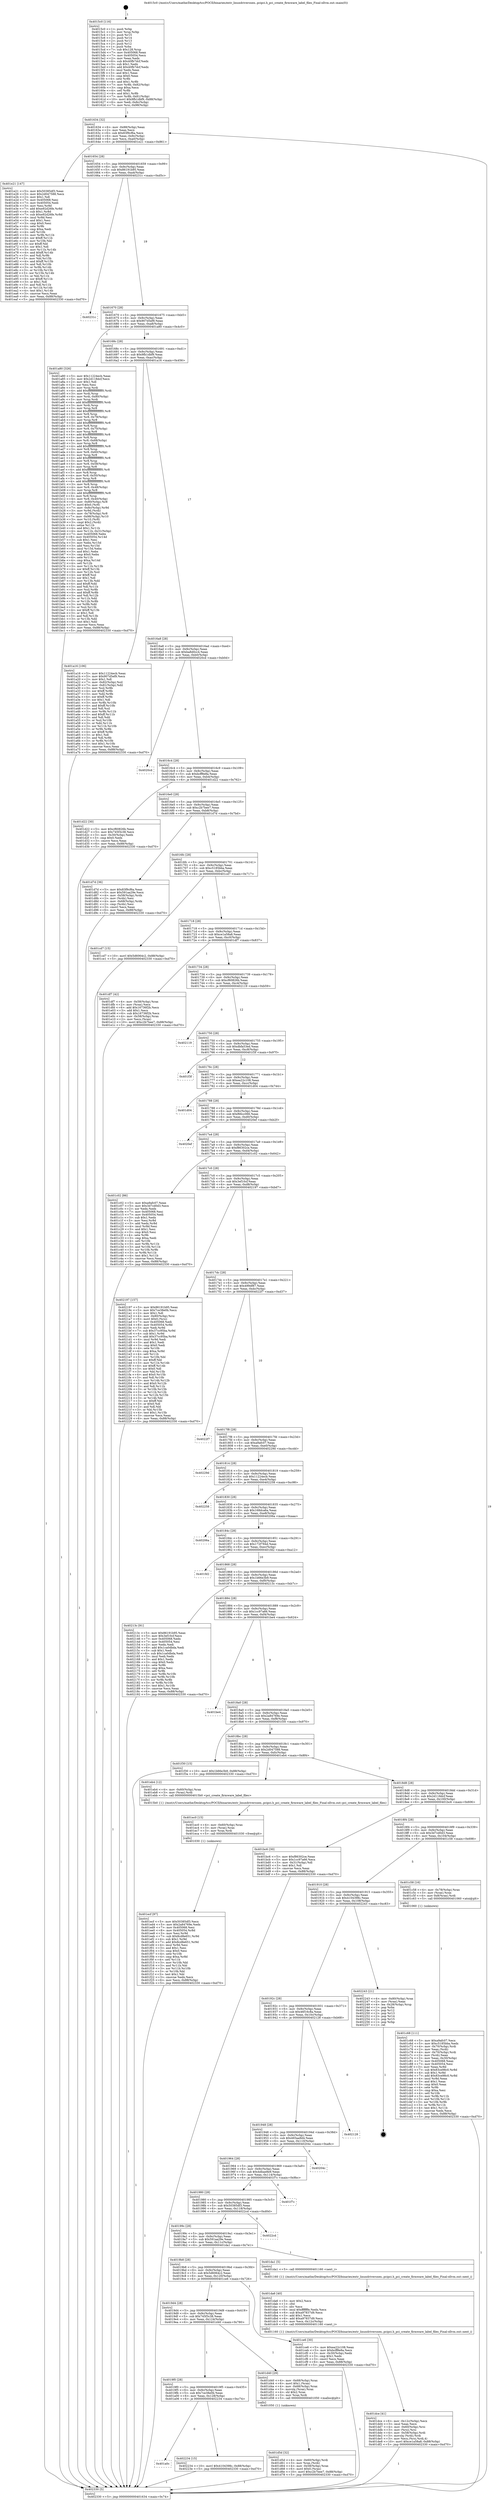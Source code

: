 digraph "0x4015c0" {
  label = "0x4015c0 (/mnt/c/Users/mathe/Desktop/tcc/POCII/binaries/extr_linuxdriversxen..pcipci.h_pci_create_firmware_label_files_Final-ollvm.out::main(0))"
  labelloc = "t"
  node[shape=record]

  Entry [label="",width=0.3,height=0.3,shape=circle,fillcolor=black,style=filled]
  "0x401634" [label="{
     0x401634 [32]\l
     | [instrs]\l
     &nbsp;&nbsp;0x401634 \<+6\>: mov -0x88(%rbp),%eax\l
     &nbsp;&nbsp;0x40163a \<+2\>: mov %eax,%ecx\l
     &nbsp;&nbsp;0x40163c \<+6\>: sub $0x83f9cf6a,%ecx\l
     &nbsp;&nbsp;0x401642 \<+6\>: mov %eax,-0x9c(%rbp)\l
     &nbsp;&nbsp;0x401648 \<+6\>: mov %ecx,-0xa0(%rbp)\l
     &nbsp;&nbsp;0x40164e \<+6\>: je 0000000000401e21 \<main+0x861\>\l
  }"]
  "0x401e21" [label="{
     0x401e21 [147]\l
     | [instrs]\l
     &nbsp;&nbsp;0x401e21 \<+5\>: mov $0x50385df3,%eax\l
     &nbsp;&nbsp;0x401e26 \<+5\>: mov $0x2d047588,%ecx\l
     &nbsp;&nbsp;0x401e2b \<+2\>: mov $0x1,%dl\l
     &nbsp;&nbsp;0x401e2d \<+7\>: mov 0x405068,%esi\l
     &nbsp;&nbsp;0x401e34 \<+7\>: mov 0x405054,%edi\l
     &nbsp;&nbsp;0x401e3b \<+3\>: mov %esi,%r8d\l
     &nbsp;&nbsp;0x401e3e \<+7\>: add $0xe92d26fe,%r8d\l
     &nbsp;&nbsp;0x401e45 \<+4\>: sub $0x1,%r8d\l
     &nbsp;&nbsp;0x401e49 \<+7\>: sub $0xe92d26fe,%r8d\l
     &nbsp;&nbsp;0x401e50 \<+4\>: imul %r8d,%esi\l
     &nbsp;&nbsp;0x401e54 \<+3\>: and $0x1,%esi\l
     &nbsp;&nbsp;0x401e57 \<+3\>: cmp $0x0,%esi\l
     &nbsp;&nbsp;0x401e5a \<+4\>: sete %r9b\l
     &nbsp;&nbsp;0x401e5e \<+3\>: cmp $0xa,%edi\l
     &nbsp;&nbsp;0x401e61 \<+4\>: setl %r10b\l
     &nbsp;&nbsp;0x401e65 \<+3\>: mov %r9b,%r11b\l
     &nbsp;&nbsp;0x401e68 \<+4\>: xor $0xff,%r11b\l
     &nbsp;&nbsp;0x401e6c \<+3\>: mov %r10b,%bl\l
     &nbsp;&nbsp;0x401e6f \<+3\>: xor $0xff,%bl\l
     &nbsp;&nbsp;0x401e72 \<+3\>: xor $0x1,%dl\l
     &nbsp;&nbsp;0x401e75 \<+3\>: mov %r11b,%r14b\l
     &nbsp;&nbsp;0x401e78 \<+4\>: and $0xff,%r14b\l
     &nbsp;&nbsp;0x401e7c \<+3\>: and %dl,%r9b\l
     &nbsp;&nbsp;0x401e7f \<+3\>: mov %bl,%r15b\l
     &nbsp;&nbsp;0x401e82 \<+4\>: and $0xff,%r15b\l
     &nbsp;&nbsp;0x401e86 \<+3\>: and %dl,%r10b\l
     &nbsp;&nbsp;0x401e89 \<+3\>: or %r9b,%r14b\l
     &nbsp;&nbsp;0x401e8c \<+3\>: or %r10b,%r15b\l
     &nbsp;&nbsp;0x401e8f \<+3\>: xor %r15b,%r14b\l
     &nbsp;&nbsp;0x401e92 \<+3\>: or %bl,%r11b\l
     &nbsp;&nbsp;0x401e95 \<+4\>: xor $0xff,%r11b\l
     &nbsp;&nbsp;0x401e99 \<+3\>: or $0x1,%dl\l
     &nbsp;&nbsp;0x401e9c \<+3\>: and %dl,%r11b\l
     &nbsp;&nbsp;0x401e9f \<+3\>: or %r11b,%r14b\l
     &nbsp;&nbsp;0x401ea2 \<+4\>: test $0x1,%r14b\l
     &nbsp;&nbsp;0x401ea6 \<+3\>: cmovne %ecx,%eax\l
     &nbsp;&nbsp;0x401ea9 \<+6\>: mov %eax,-0x88(%rbp)\l
     &nbsp;&nbsp;0x401eaf \<+5\>: jmp 0000000000402330 \<main+0xd70\>\l
  }"]
  "0x401654" [label="{
     0x401654 [28]\l
     | [instrs]\l
     &nbsp;&nbsp;0x401654 \<+5\>: jmp 0000000000401659 \<main+0x99\>\l
     &nbsp;&nbsp;0x401659 \<+6\>: mov -0x9c(%rbp),%eax\l
     &nbsp;&nbsp;0x40165f \<+5\>: sub $0x86191b95,%eax\l
     &nbsp;&nbsp;0x401664 \<+6\>: mov %eax,-0xa4(%rbp)\l
     &nbsp;&nbsp;0x40166a \<+6\>: je 000000000040231c \<main+0xd5c\>\l
  }"]
  Exit [label="",width=0.3,height=0.3,shape=circle,fillcolor=black,style=filled,peripheries=2]
  "0x40231c" [label="{
     0x40231c\l
  }", style=dashed]
  "0x401670" [label="{
     0x401670 [28]\l
     | [instrs]\l
     &nbsp;&nbsp;0x401670 \<+5\>: jmp 0000000000401675 \<main+0xb5\>\l
     &nbsp;&nbsp;0x401675 \<+6\>: mov -0x9c(%rbp),%eax\l
     &nbsp;&nbsp;0x40167b \<+5\>: sub $0x907d5ef9,%eax\l
     &nbsp;&nbsp;0x401680 \<+6\>: mov %eax,-0xa8(%rbp)\l
     &nbsp;&nbsp;0x401686 \<+6\>: je 0000000000401a80 \<main+0x4c0\>\l
  }"]
  "0x401a0c" [label="{
     0x401a0c\l
  }", style=dashed]
  "0x401a80" [label="{
     0x401a80 [326]\l
     | [instrs]\l
     &nbsp;&nbsp;0x401a80 \<+5\>: mov $0x11224ecb,%eax\l
     &nbsp;&nbsp;0x401a85 \<+5\>: mov $0x2d118dcf,%ecx\l
     &nbsp;&nbsp;0x401a8a \<+2\>: mov $0x1,%dl\l
     &nbsp;&nbsp;0x401a8c \<+2\>: xor %esi,%esi\l
     &nbsp;&nbsp;0x401a8e \<+3\>: mov %rsp,%rdi\l
     &nbsp;&nbsp;0x401a91 \<+4\>: add $0xfffffffffffffff0,%rdi\l
     &nbsp;&nbsp;0x401a95 \<+3\>: mov %rdi,%rsp\l
     &nbsp;&nbsp;0x401a98 \<+4\>: mov %rdi,-0x80(%rbp)\l
     &nbsp;&nbsp;0x401a9c \<+3\>: mov %rsp,%rdi\l
     &nbsp;&nbsp;0x401a9f \<+4\>: add $0xfffffffffffffff0,%rdi\l
     &nbsp;&nbsp;0x401aa3 \<+3\>: mov %rdi,%rsp\l
     &nbsp;&nbsp;0x401aa6 \<+3\>: mov %rsp,%r8\l
     &nbsp;&nbsp;0x401aa9 \<+4\>: add $0xfffffffffffffff0,%r8\l
     &nbsp;&nbsp;0x401aad \<+3\>: mov %r8,%rsp\l
     &nbsp;&nbsp;0x401ab0 \<+4\>: mov %r8,-0x78(%rbp)\l
     &nbsp;&nbsp;0x401ab4 \<+3\>: mov %rsp,%r8\l
     &nbsp;&nbsp;0x401ab7 \<+4\>: add $0xfffffffffffffff0,%r8\l
     &nbsp;&nbsp;0x401abb \<+3\>: mov %r8,%rsp\l
     &nbsp;&nbsp;0x401abe \<+4\>: mov %r8,-0x70(%rbp)\l
     &nbsp;&nbsp;0x401ac2 \<+3\>: mov %rsp,%r8\l
     &nbsp;&nbsp;0x401ac5 \<+4\>: add $0xfffffffffffffff0,%r8\l
     &nbsp;&nbsp;0x401ac9 \<+3\>: mov %r8,%rsp\l
     &nbsp;&nbsp;0x401acc \<+4\>: mov %r8,-0x68(%rbp)\l
     &nbsp;&nbsp;0x401ad0 \<+3\>: mov %rsp,%r8\l
     &nbsp;&nbsp;0x401ad3 \<+4\>: add $0xfffffffffffffff0,%r8\l
     &nbsp;&nbsp;0x401ad7 \<+3\>: mov %r8,%rsp\l
     &nbsp;&nbsp;0x401ada \<+4\>: mov %r8,-0x60(%rbp)\l
     &nbsp;&nbsp;0x401ade \<+3\>: mov %rsp,%r8\l
     &nbsp;&nbsp;0x401ae1 \<+4\>: add $0xfffffffffffffff0,%r8\l
     &nbsp;&nbsp;0x401ae5 \<+3\>: mov %r8,%rsp\l
     &nbsp;&nbsp;0x401ae8 \<+4\>: mov %r8,-0x58(%rbp)\l
     &nbsp;&nbsp;0x401aec \<+3\>: mov %rsp,%r8\l
     &nbsp;&nbsp;0x401aef \<+4\>: add $0xfffffffffffffff0,%r8\l
     &nbsp;&nbsp;0x401af3 \<+3\>: mov %r8,%rsp\l
     &nbsp;&nbsp;0x401af6 \<+4\>: mov %r8,-0x50(%rbp)\l
     &nbsp;&nbsp;0x401afa \<+3\>: mov %rsp,%r8\l
     &nbsp;&nbsp;0x401afd \<+4\>: add $0xfffffffffffffff0,%r8\l
     &nbsp;&nbsp;0x401b01 \<+3\>: mov %r8,%rsp\l
     &nbsp;&nbsp;0x401b04 \<+4\>: mov %r8,-0x48(%rbp)\l
     &nbsp;&nbsp;0x401b08 \<+3\>: mov %rsp,%r8\l
     &nbsp;&nbsp;0x401b0b \<+4\>: add $0xfffffffffffffff0,%r8\l
     &nbsp;&nbsp;0x401b0f \<+3\>: mov %r8,%rsp\l
     &nbsp;&nbsp;0x401b12 \<+4\>: mov %r8,-0x40(%rbp)\l
     &nbsp;&nbsp;0x401b16 \<+4\>: mov -0x80(%rbp),%r8\l
     &nbsp;&nbsp;0x401b1a \<+7\>: movl $0x0,(%r8)\l
     &nbsp;&nbsp;0x401b21 \<+7\>: mov -0x8c(%rbp),%r9d\l
     &nbsp;&nbsp;0x401b28 \<+3\>: mov %r9d,(%rdi)\l
     &nbsp;&nbsp;0x401b2b \<+4\>: mov -0x78(%rbp),%r8\l
     &nbsp;&nbsp;0x401b2f \<+7\>: mov -0x98(%rbp),%r10\l
     &nbsp;&nbsp;0x401b36 \<+3\>: mov %r10,(%r8)\l
     &nbsp;&nbsp;0x401b39 \<+3\>: cmpl $0x2,(%rdi)\l
     &nbsp;&nbsp;0x401b3c \<+4\>: setne %r11b\l
     &nbsp;&nbsp;0x401b40 \<+4\>: and $0x1,%r11b\l
     &nbsp;&nbsp;0x401b44 \<+4\>: mov %r11b,-0x31(%rbp)\l
     &nbsp;&nbsp;0x401b48 \<+7\>: mov 0x405068,%ebx\l
     &nbsp;&nbsp;0x401b4f \<+8\>: mov 0x405054,%r14d\l
     &nbsp;&nbsp;0x401b57 \<+3\>: sub $0x1,%esi\l
     &nbsp;&nbsp;0x401b5a \<+3\>: mov %ebx,%r15d\l
     &nbsp;&nbsp;0x401b5d \<+3\>: add %esi,%r15d\l
     &nbsp;&nbsp;0x401b60 \<+4\>: imul %r15d,%ebx\l
     &nbsp;&nbsp;0x401b64 \<+3\>: and $0x1,%ebx\l
     &nbsp;&nbsp;0x401b67 \<+3\>: cmp $0x0,%ebx\l
     &nbsp;&nbsp;0x401b6a \<+4\>: sete %r11b\l
     &nbsp;&nbsp;0x401b6e \<+4\>: cmp $0xa,%r14d\l
     &nbsp;&nbsp;0x401b72 \<+4\>: setl %r12b\l
     &nbsp;&nbsp;0x401b76 \<+3\>: mov %r11b,%r13b\l
     &nbsp;&nbsp;0x401b79 \<+4\>: xor $0xff,%r13b\l
     &nbsp;&nbsp;0x401b7d \<+3\>: mov %r12b,%sil\l
     &nbsp;&nbsp;0x401b80 \<+4\>: xor $0xff,%sil\l
     &nbsp;&nbsp;0x401b84 \<+3\>: xor $0x1,%dl\l
     &nbsp;&nbsp;0x401b87 \<+3\>: mov %r13b,%dil\l
     &nbsp;&nbsp;0x401b8a \<+4\>: and $0xff,%dil\l
     &nbsp;&nbsp;0x401b8e \<+3\>: and %dl,%r11b\l
     &nbsp;&nbsp;0x401b91 \<+3\>: mov %sil,%r8b\l
     &nbsp;&nbsp;0x401b94 \<+4\>: and $0xff,%r8b\l
     &nbsp;&nbsp;0x401b98 \<+3\>: and %dl,%r12b\l
     &nbsp;&nbsp;0x401b9b \<+3\>: or %r11b,%dil\l
     &nbsp;&nbsp;0x401b9e \<+3\>: or %r12b,%r8b\l
     &nbsp;&nbsp;0x401ba1 \<+3\>: xor %r8b,%dil\l
     &nbsp;&nbsp;0x401ba4 \<+3\>: or %sil,%r13b\l
     &nbsp;&nbsp;0x401ba7 \<+4\>: xor $0xff,%r13b\l
     &nbsp;&nbsp;0x401bab \<+3\>: or $0x1,%dl\l
     &nbsp;&nbsp;0x401bae \<+3\>: and %dl,%r13b\l
     &nbsp;&nbsp;0x401bb1 \<+3\>: or %r13b,%dil\l
     &nbsp;&nbsp;0x401bb4 \<+4\>: test $0x1,%dil\l
     &nbsp;&nbsp;0x401bb8 \<+3\>: cmovne %ecx,%eax\l
     &nbsp;&nbsp;0x401bbb \<+6\>: mov %eax,-0x88(%rbp)\l
     &nbsp;&nbsp;0x401bc1 \<+5\>: jmp 0000000000402330 \<main+0xd70\>\l
  }"]
  "0x40168c" [label="{
     0x40168c [28]\l
     | [instrs]\l
     &nbsp;&nbsp;0x40168c \<+5\>: jmp 0000000000401691 \<main+0xd1\>\l
     &nbsp;&nbsp;0x401691 \<+6\>: mov -0x9c(%rbp),%eax\l
     &nbsp;&nbsp;0x401697 \<+5\>: sub $0x9fb1dbf9,%eax\l
     &nbsp;&nbsp;0x40169c \<+6\>: mov %eax,-0xac(%rbp)\l
     &nbsp;&nbsp;0x4016a2 \<+6\>: je 0000000000401a16 \<main+0x456\>\l
  }"]
  "0x402234" [label="{
     0x402234 [15]\l
     | [instrs]\l
     &nbsp;&nbsp;0x402234 \<+10\>: movl $0x4104398c,-0x88(%rbp)\l
     &nbsp;&nbsp;0x40223e \<+5\>: jmp 0000000000402330 \<main+0xd70\>\l
  }"]
  "0x401a16" [label="{
     0x401a16 [106]\l
     | [instrs]\l
     &nbsp;&nbsp;0x401a16 \<+5\>: mov $0x11224ecb,%eax\l
     &nbsp;&nbsp;0x401a1b \<+5\>: mov $0x907d5ef9,%ecx\l
     &nbsp;&nbsp;0x401a20 \<+2\>: mov $0x1,%dl\l
     &nbsp;&nbsp;0x401a22 \<+7\>: mov -0x82(%rbp),%sil\l
     &nbsp;&nbsp;0x401a29 \<+7\>: mov -0x81(%rbp),%dil\l
     &nbsp;&nbsp;0x401a30 \<+3\>: mov %sil,%r8b\l
     &nbsp;&nbsp;0x401a33 \<+4\>: xor $0xff,%r8b\l
     &nbsp;&nbsp;0x401a37 \<+3\>: mov %dil,%r9b\l
     &nbsp;&nbsp;0x401a3a \<+4\>: xor $0xff,%r9b\l
     &nbsp;&nbsp;0x401a3e \<+3\>: xor $0x1,%dl\l
     &nbsp;&nbsp;0x401a41 \<+3\>: mov %r8b,%r10b\l
     &nbsp;&nbsp;0x401a44 \<+4\>: and $0xff,%r10b\l
     &nbsp;&nbsp;0x401a48 \<+3\>: and %dl,%sil\l
     &nbsp;&nbsp;0x401a4b \<+3\>: mov %r9b,%r11b\l
     &nbsp;&nbsp;0x401a4e \<+4\>: and $0xff,%r11b\l
     &nbsp;&nbsp;0x401a52 \<+3\>: and %dl,%dil\l
     &nbsp;&nbsp;0x401a55 \<+3\>: or %sil,%r10b\l
     &nbsp;&nbsp;0x401a58 \<+3\>: or %dil,%r11b\l
     &nbsp;&nbsp;0x401a5b \<+3\>: xor %r11b,%r10b\l
     &nbsp;&nbsp;0x401a5e \<+3\>: or %r9b,%r8b\l
     &nbsp;&nbsp;0x401a61 \<+4\>: xor $0xff,%r8b\l
     &nbsp;&nbsp;0x401a65 \<+3\>: or $0x1,%dl\l
     &nbsp;&nbsp;0x401a68 \<+3\>: and %dl,%r8b\l
     &nbsp;&nbsp;0x401a6b \<+3\>: or %r8b,%r10b\l
     &nbsp;&nbsp;0x401a6e \<+4\>: test $0x1,%r10b\l
     &nbsp;&nbsp;0x401a72 \<+3\>: cmovne %ecx,%eax\l
     &nbsp;&nbsp;0x401a75 \<+6\>: mov %eax,-0x88(%rbp)\l
     &nbsp;&nbsp;0x401a7b \<+5\>: jmp 0000000000402330 \<main+0xd70\>\l
  }"]
  "0x4016a8" [label="{
     0x4016a8 [28]\l
     | [instrs]\l
     &nbsp;&nbsp;0x4016a8 \<+5\>: jmp 00000000004016ad \<main+0xed\>\l
     &nbsp;&nbsp;0x4016ad \<+6\>: mov -0x9c(%rbp),%eax\l
     &nbsp;&nbsp;0x4016b3 \<+5\>: sub $0xba8d0cc4,%eax\l
     &nbsp;&nbsp;0x4016b8 \<+6\>: mov %eax,-0xb0(%rbp)\l
     &nbsp;&nbsp;0x4016be \<+6\>: je 00000000004020cd \<main+0xb0d\>\l
  }"]
  "0x402330" [label="{
     0x402330 [5]\l
     | [instrs]\l
     &nbsp;&nbsp;0x402330 \<+5\>: jmp 0000000000401634 \<main+0x74\>\l
  }"]
  "0x4015c0" [label="{
     0x4015c0 [116]\l
     | [instrs]\l
     &nbsp;&nbsp;0x4015c0 \<+1\>: push %rbp\l
     &nbsp;&nbsp;0x4015c1 \<+3\>: mov %rsp,%rbp\l
     &nbsp;&nbsp;0x4015c4 \<+2\>: push %r15\l
     &nbsp;&nbsp;0x4015c6 \<+2\>: push %r14\l
     &nbsp;&nbsp;0x4015c8 \<+2\>: push %r13\l
     &nbsp;&nbsp;0x4015ca \<+2\>: push %r12\l
     &nbsp;&nbsp;0x4015cc \<+1\>: push %rbx\l
     &nbsp;&nbsp;0x4015cd \<+7\>: sub $0x128,%rsp\l
     &nbsp;&nbsp;0x4015d4 \<+7\>: mov 0x405068,%eax\l
     &nbsp;&nbsp;0x4015db \<+7\>: mov 0x405054,%ecx\l
     &nbsp;&nbsp;0x4015e2 \<+2\>: mov %eax,%edx\l
     &nbsp;&nbsp;0x4015e4 \<+6\>: sub $0x40fb7dcf,%edx\l
     &nbsp;&nbsp;0x4015ea \<+3\>: sub $0x1,%edx\l
     &nbsp;&nbsp;0x4015ed \<+6\>: add $0x40fb7dcf,%edx\l
     &nbsp;&nbsp;0x4015f3 \<+3\>: imul %edx,%eax\l
     &nbsp;&nbsp;0x4015f6 \<+3\>: and $0x1,%eax\l
     &nbsp;&nbsp;0x4015f9 \<+3\>: cmp $0x0,%eax\l
     &nbsp;&nbsp;0x4015fc \<+4\>: sete %r8b\l
     &nbsp;&nbsp;0x401600 \<+4\>: and $0x1,%r8b\l
     &nbsp;&nbsp;0x401604 \<+7\>: mov %r8b,-0x82(%rbp)\l
     &nbsp;&nbsp;0x40160b \<+3\>: cmp $0xa,%ecx\l
     &nbsp;&nbsp;0x40160e \<+4\>: setl %r8b\l
     &nbsp;&nbsp;0x401612 \<+4\>: and $0x1,%r8b\l
     &nbsp;&nbsp;0x401616 \<+7\>: mov %r8b,-0x81(%rbp)\l
     &nbsp;&nbsp;0x40161d \<+10\>: movl $0x9fb1dbf9,-0x88(%rbp)\l
     &nbsp;&nbsp;0x401627 \<+6\>: mov %edi,-0x8c(%rbp)\l
     &nbsp;&nbsp;0x40162d \<+7\>: mov %rsi,-0x98(%rbp)\l
  }"]
  "0x401ecf" [label="{
     0x401ecf [97]\l
     | [instrs]\l
     &nbsp;&nbsp;0x401ecf \<+5\>: mov $0x50385df3,%ecx\l
     &nbsp;&nbsp;0x401ed4 \<+5\>: mov $0x2a84769e,%edx\l
     &nbsp;&nbsp;0x401ed9 \<+7\>: mov 0x405068,%esi\l
     &nbsp;&nbsp;0x401ee0 \<+8\>: mov 0x405054,%r8d\l
     &nbsp;&nbsp;0x401ee8 \<+3\>: mov %esi,%r9d\l
     &nbsp;&nbsp;0x401eeb \<+7\>: sub $0x8cd8e651,%r9d\l
     &nbsp;&nbsp;0x401ef2 \<+4\>: sub $0x1,%r9d\l
     &nbsp;&nbsp;0x401ef6 \<+7\>: add $0x8cd8e651,%r9d\l
     &nbsp;&nbsp;0x401efd \<+4\>: imul %r9d,%esi\l
     &nbsp;&nbsp;0x401f01 \<+3\>: and $0x1,%esi\l
     &nbsp;&nbsp;0x401f04 \<+3\>: cmp $0x0,%esi\l
     &nbsp;&nbsp;0x401f07 \<+4\>: sete %r10b\l
     &nbsp;&nbsp;0x401f0b \<+4\>: cmp $0xa,%r8d\l
     &nbsp;&nbsp;0x401f0f \<+4\>: setl %r11b\l
     &nbsp;&nbsp;0x401f13 \<+3\>: mov %r10b,%bl\l
     &nbsp;&nbsp;0x401f16 \<+3\>: and %r11b,%bl\l
     &nbsp;&nbsp;0x401f19 \<+3\>: xor %r11b,%r10b\l
     &nbsp;&nbsp;0x401f1c \<+3\>: or %r10b,%bl\l
     &nbsp;&nbsp;0x401f1f \<+3\>: test $0x1,%bl\l
     &nbsp;&nbsp;0x401f22 \<+3\>: cmovne %edx,%ecx\l
     &nbsp;&nbsp;0x401f25 \<+6\>: mov %ecx,-0x88(%rbp)\l
     &nbsp;&nbsp;0x401f2b \<+5\>: jmp 0000000000402330 \<main+0xd70\>\l
  }"]
  "0x401ec0" [label="{
     0x401ec0 [15]\l
     | [instrs]\l
     &nbsp;&nbsp;0x401ec0 \<+4\>: mov -0x60(%rbp),%rax\l
     &nbsp;&nbsp;0x401ec4 \<+3\>: mov (%rax),%rax\l
     &nbsp;&nbsp;0x401ec7 \<+3\>: mov %rax,%rdi\l
     &nbsp;&nbsp;0x401eca \<+5\>: call 0000000000401030 \<free@plt\>\l
     | [calls]\l
     &nbsp;&nbsp;0x401030 \{1\} (unknown)\l
  }"]
  "0x4020cd" [label="{
     0x4020cd\l
  }", style=dashed]
  "0x4016c4" [label="{
     0x4016c4 [28]\l
     | [instrs]\l
     &nbsp;&nbsp;0x4016c4 \<+5\>: jmp 00000000004016c9 \<main+0x109\>\l
     &nbsp;&nbsp;0x4016c9 \<+6\>: mov -0x9c(%rbp),%eax\l
     &nbsp;&nbsp;0x4016cf \<+5\>: sub $0xbcff8e8a,%eax\l
     &nbsp;&nbsp;0x4016d4 \<+6\>: mov %eax,-0xb4(%rbp)\l
     &nbsp;&nbsp;0x4016da \<+6\>: je 0000000000401d22 \<main+0x762\>\l
  }"]
  "0x401dce" [label="{
     0x401dce [41]\l
     | [instrs]\l
     &nbsp;&nbsp;0x401dce \<+6\>: mov -0x12c(%rbp),%ecx\l
     &nbsp;&nbsp;0x401dd4 \<+3\>: imul %eax,%ecx\l
     &nbsp;&nbsp;0x401dd7 \<+4\>: mov -0x60(%rbp),%rsi\l
     &nbsp;&nbsp;0x401ddb \<+3\>: mov (%rsi),%rsi\l
     &nbsp;&nbsp;0x401dde \<+4\>: mov -0x58(%rbp),%rdi\l
     &nbsp;&nbsp;0x401de2 \<+3\>: movslq (%rdi),%rdi\l
     &nbsp;&nbsp;0x401de5 \<+3\>: mov %ecx,(%rsi,%rdi,4)\l
     &nbsp;&nbsp;0x401de8 \<+10\>: movl $0xce1a58a8,-0x88(%rbp)\l
     &nbsp;&nbsp;0x401df2 \<+5\>: jmp 0000000000402330 \<main+0xd70\>\l
  }"]
  "0x401d22" [label="{
     0x401d22 [30]\l
     | [instrs]\l
     &nbsp;&nbsp;0x401d22 \<+5\>: mov $0xcf60826b,%eax\l
     &nbsp;&nbsp;0x401d27 \<+5\>: mov $0x745f3c38,%ecx\l
     &nbsp;&nbsp;0x401d2c \<+3\>: mov -0x30(%rbp),%edx\l
     &nbsp;&nbsp;0x401d2f \<+3\>: cmp $0x0,%edx\l
     &nbsp;&nbsp;0x401d32 \<+3\>: cmove %ecx,%eax\l
     &nbsp;&nbsp;0x401d35 \<+6\>: mov %eax,-0x88(%rbp)\l
     &nbsp;&nbsp;0x401d3b \<+5\>: jmp 0000000000402330 \<main+0xd70\>\l
  }"]
  "0x4016e0" [label="{
     0x4016e0 [28]\l
     | [instrs]\l
     &nbsp;&nbsp;0x4016e0 \<+5\>: jmp 00000000004016e5 \<main+0x125\>\l
     &nbsp;&nbsp;0x4016e5 \<+6\>: mov -0x9c(%rbp),%eax\l
     &nbsp;&nbsp;0x4016eb \<+5\>: sub $0xc2b7bee7,%eax\l
     &nbsp;&nbsp;0x4016f0 \<+6\>: mov %eax,-0xb8(%rbp)\l
     &nbsp;&nbsp;0x4016f6 \<+6\>: je 0000000000401d7d \<main+0x7bd\>\l
  }"]
  "0x401da6" [label="{
     0x401da6 [40]\l
     | [instrs]\l
     &nbsp;&nbsp;0x401da6 \<+5\>: mov $0x2,%ecx\l
     &nbsp;&nbsp;0x401dab \<+1\>: cltd\l
     &nbsp;&nbsp;0x401dac \<+2\>: idiv %ecx\l
     &nbsp;&nbsp;0x401dae \<+6\>: imul $0xfffffffe,%edx,%ecx\l
     &nbsp;&nbsp;0x401db4 \<+6\>: sub $0xa97837d9,%ecx\l
     &nbsp;&nbsp;0x401dba \<+3\>: add $0x1,%ecx\l
     &nbsp;&nbsp;0x401dbd \<+6\>: add $0xa97837d9,%ecx\l
     &nbsp;&nbsp;0x401dc3 \<+6\>: mov %ecx,-0x12c(%rbp)\l
     &nbsp;&nbsp;0x401dc9 \<+5\>: call 0000000000401160 \<next_i\>\l
     | [calls]\l
     &nbsp;&nbsp;0x401160 \{1\} (/mnt/c/Users/mathe/Desktop/tcc/POCII/binaries/extr_linuxdriversxen..pcipci.h_pci_create_firmware_label_files_Final-ollvm.out::next_i)\l
  }"]
  "0x401d7d" [label="{
     0x401d7d [36]\l
     | [instrs]\l
     &nbsp;&nbsp;0x401d7d \<+5\>: mov $0x83f9cf6a,%eax\l
     &nbsp;&nbsp;0x401d82 \<+5\>: mov $0x591aa29e,%ecx\l
     &nbsp;&nbsp;0x401d87 \<+4\>: mov -0x58(%rbp),%rdx\l
     &nbsp;&nbsp;0x401d8b \<+2\>: mov (%rdx),%esi\l
     &nbsp;&nbsp;0x401d8d \<+4\>: mov -0x68(%rbp),%rdx\l
     &nbsp;&nbsp;0x401d91 \<+2\>: cmp (%rdx),%esi\l
     &nbsp;&nbsp;0x401d93 \<+3\>: cmovl %ecx,%eax\l
     &nbsp;&nbsp;0x401d96 \<+6\>: mov %eax,-0x88(%rbp)\l
     &nbsp;&nbsp;0x401d9c \<+5\>: jmp 0000000000402330 \<main+0xd70\>\l
  }"]
  "0x4016fc" [label="{
     0x4016fc [28]\l
     | [instrs]\l
     &nbsp;&nbsp;0x4016fc \<+5\>: jmp 0000000000401701 \<main+0x141\>\l
     &nbsp;&nbsp;0x401701 \<+6\>: mov -0x9c(%rbp),%eax\l
     &nbsp;&nbsp;0x401707 \<+5\>: sub $0xc5185bba,%eax\l
     &nbsp;&nbsp;0x40170c \<+6\>: mov %eax,-0xbc(%rbp)\l
     &nbsp;&nbsp;0x401712 \<+6\>: je 0000000000401cd7 \<main+0x717\>\l
  }"]
  "0x401d5d" [label="{
     0x401d5d [32]\l
     | [instrs]\l
     &nbsp;&nbsp;0x401d5d \<+4\>: mov -0x60(%rbp),%rdi\l
     &nbsp;&nbsp;0x401d61 \<+3\>: mov %rax,(%rdi)\l
     &nbsp;&nbsp;0x401d64 \<+4\>: mov -0x58(%rbp),%rax\l
     &nbsp;&nbsp;0x401d68 \<+6\>: movl $0x0,(%rax)\l
     &nbsp;&nbsp;0x401d6e \<+10\>: movl $0xc2b7bee7,-0x88(%rbp)\l
     &nbsp;&nbsp;0x401d78 \<+5\>: jmp 0000000000402330 \<main+0xd70\>\l
  }"]
  "0x401cd7" [label="{
     0x401cd7 [15]\l
     | [instrs]\l
     &nbsp;&nbsp;0x401cd7 \<+10\>: movl $0x5d6064c2,-0x88(%rbp)\l
     &nbsp;&nbsp;0x401ce1 \<+5\>: jmp 0000000000402330 \<main+0xd70\>\l
  }"]
  "0x401718" [label="{
     0x401718 [28]\l
     | [instrs]\l
     &nbsp;&nbsp;0x401718 \<+5\>: jmp 000000000040171d \<main+0x15d\>\l
     &nbsp;&nbsp;0x40171d \<+6\>: mov -0x9c(%rbp),%eax\l
     &nbsp;&nbsp;0x401723 \<+5\>: sub $0xce1a58a8,%eax\l
     &nbsp;&nbsp;0x401728 \<+6\>: mov %eax,-0xc0(%rbp)\l
     &nbsp;&nbsp;0x40172e \<+6\>: je 0000000000401df7 \<main+0x837\>\l
  }"]
  "0x4019f0" [label="{
     0x4019f0 [28]\l
     | [instrs]\l
     &nbsp;&nbsp;0x4019f0 \<+5\>: jmp 00000000004019f5 \<main+0x435\>\l
     &nbsp;&nbsp;0x4019f5 \<+6\>: mov -0x9c(%rbp),%eax\l
     &nbsp;&nbsp;0x4019fb \<+5\>: sub $0x7ce38e0b,%eax\l
     &nbsp;&nbsp;0x401a00 \<+6\>: mov %eax,-0x128(%rbp)\l
     &nbsp;&nbsp;0x401a06 \<+6\>: je 0000000000402234 \<main+0xc74\>\l
  }"]
  "0x401df7" [label="{
     0x401df7 [42]\l
     | [instrs]\l
     &nbsp;&nbsp;0x401df7 \<+4\>: mov -0x58(%rbp),%rax\l
     &nbsp;&nbsp;0x401dfb \<+2\>: mov (%rax),%ecx\l
     &nbsp;&nbsp;0x401dfd \<+6\>: add $0x16736f2b,%ecx\l
     &nbsp;&nbsp;0x401e03 \<+3\>: add $0x1,%ecx\l
     &nbsp;&nbsp;0x401e06 \<+6\>: sub $0x16736f2b,%ecx\l
     &nbsp;&nbsp;0x401e0c \<+4\>: mov -0x58(%rbp),%rax\l
     &nbsp;&nbsp;0x401e10 \<+2\>: mov %ecx,(%rax)\l
     &nbsp;&nbsp;0x401e12 \<+10\>: movl $0xc2b7bee7,-0x88(%rbp)\l
     &nbsp;&nbsp;0x401e1c \<+5\>: jmp 0000000000402330 \<main+0xd70\>\l
  }"]
  "0x401734" [label="{
     0x401734 [28]\l
     | [instrs]\l
     &nbsp;&nbsp;0x401734 \<+5\>: jmp 0000000000401739 \<main+0x179\>\l
     &nbsp;&nbsp;0x401739 \<+6\>: mov -0x9c(%rbp),%eax\l
     &nbsp;&nbsp;0x40173f \<+5\>: sub $0xcf60826b,%eax\l
     &nbsp;&nbsp;0x401744 \<+6\>: mov %eax,-0xc4(%rbp)\l
     &nbsp;&nbsp;0x40174a \<+6\>: je 0000000000402119 \<main+0xb59\>\l
  }"]
  "0x401d40" [label="{
     0x401d40 [29]\l
     | [instrs]\l
     &nbsp;&nbsp;0x401d40 \<+4\>: mov -0x68(%rbp),%rax\l
     &nbsp;&nbsp;0x401d44 \<+6\>: movl $0x1,(%rax)\l
     &nbsp;&nbsp;0x401d4a \<+4\>: mov -0x68(%rbp),%rax\l
     &nbsp;&nbsp;0x401d4e \<+3\>: movslq (%rax),%rax\l
     &nbsp;&nbsp;0x401d51 \<+4\>: shl $0x2,%rax\l
     &nbsp;&nbsp;0x401d55 \<+3\>: mov %rax,%rdi\l
     &nbsp;&nbsp;0x401d58 \<+5\>: call 0000000000401050 \<malloc@plt\>\l
     | [calls]\l
     &nbsp;&nbsp;0x401050 \{1\} (unknown)\l
  }"]
  "0x402119" [label="{
     0x402119\l
  }", style=dashed]
  "0x401750" [label="{
     0x401750 [28]\l
     | [instrs]\l
     &nbsp;&nbsp;0x401750 \<+5\>: jmp 0000000000401755 \<main+0x195\>\l
     &nbsp;&nbsp;0x401755 \<+6\>: mov -0x9c(%rbp),%eax\l
     &nbsp;&nbsp;0x40175b \<+5\>: sub $0xdbfa53ed,%eax\l
     &nbsp;&nbsp;0x401760 \<+6\>: mov %eax,-0xc8(%rbp)\l
     &nbsp;&nbsp;0x401766 \<+6\>: je 0000000000401f3f \<main+0x97f\>\l
  }"]
  "0x4019d4" [label="{
     0x4019d4 [28]\l
     | [instrs]\l
     &nbsp;&nbsp;0x4019d4 \<+5\>: jmp 00000000004019d9 \<main+0x419\>\l
     &nbsp;&nbsp;0x4019d9 \<+6\>: mov -0x9c(%rbp),%eax\l
     &nbsp;&nbsp;0x4019df \<+5\>: sub $0x745f3c38,%eax\l
     &nbsp;&nbsp;0x4019e4 \<+6\>: mov %eax,-0x124(%rbp)\l
     &nbsp;&nbsp;0x4019ea \<+6\>: je 0000000000401d40 \<main+0x780\>\l
  }"]
  "0x401f3f" [label="{
     0x401f3f\l
  }", style=dashed]
  "0x40176c" [label="{
     0x40176c [28]\l
     | [instrs]\l
     &nbsp;&nbsp;0x40176c \<+5\>: jmp 0000000000401771 \<main+0x1b1\>\l
     &nbsp;&nbsp;0x401771 \<+6\>: mov -0x9c(%rbp),%eax\l
     &nbsp;&nbsp;0x401777 \<+5\>: sub $0xea22c108,%eax\l
     &nbsp;&nbsp;0x40177c \<+6\>: mov %eax,-0xcc(%rbp)\l
     &nbsp;&nbsp;0x401782 \<+6\>: je 0000000000401d04 \<main+0x744\>\l
  }"]
  "0x401ce6" [label="{
     0x401ce6 [30]\l
     | [instrs]\l
     &nbsp;&nbsp;0x401ce6 \<+5\>: mov $0xea22c108,%eax\l
     &nbsp;&nbsp;0x401ceb \<+5\>: mov $0xbcff8e8a,%ecx\l
     &nbsp;&nbsp;0x401cf0 \<+3\>: mov -0x30(%rbp),%edx\l
     &nbsp;&nbsp;0x401cf3 \<+3\>: cmp $0x1,%edx\l
     &nbsp;&nbsp;0x401cf6 \<+3\>: cmovl %ecx,%eax\l
     &nbsp;&nbsp;0x401cf9 \<+6\>: mov %eax,-0x88(%rbp)\l
     &nbsp;&nbsp;0x401cff \<+5\>: jmp 0000000000402330 \<main+0xd70\>\l
  }"]
  "0x401d04" [label="{
     0x401d04\l
  }", style=dashed]
  "0x401788" [label="{
     0x401788 [28]\l
     | [instrs]\l
     &nbsp;&nbsp;0x401788 \<+5\>: jmp 000000000040178d \<main+0x1cd\>\l
     &nbsp;&nbsp;0x40178d \<+6\>: mov -0x9c(%rbp),%eax\l
     &nbsp;&nbsp;0x401793 \<+5\>: sub $0xf66cc066,%eax\l
     &nbsp;&nbsp;0x401798 \<+6\>: mov %eax,-0xd0(%rbp)\l
     &nbsp;&nbsp;0x40179e \<+6\>: je 00000000004020ef \<main+0xb2f\>\l
  }"]
  "0x4019b8" [label="{
     0x4019b8 [28]\l
     | [instrs]\l
     &nbsp;&nbsp;0x4019b8 \<+5\>: jmp 00000000004019bd \<main+0x3fd\>\l
     &nbsp;&nbsp;0x4019bd \<+6\>: mov -0x9c(%rbp),%eax\l
     &nbsp;&nbsp;0x4019c3 \<+5\>: sub $0x5d6064c2,%eax\l
     &nbsp;&nbsp;0x4019c8 \<+6\>: mov %eax,-0x120(%rbp)\l
     &nbsp;&nbsp;0x4019ce \<+6\>: je 0000000000401ce6 \<main+0x726\>\l
  }"]
  "0x4020ef" [label="{
     0x4020ef\l
  }", style=dashed]
  "0x4017a4" [label="{
     0x4017a4 [28]\l
     | [instrs]\l
     &nbsp;&nbsp;0x4017a4 \<+5\>: jmp 00000000004017a9 \<main+0x1e9\>\l
     &nbsp;&nbsp;0x4017a9 \<+6\>: mov -0x9c(%rbp),%eax\l
     &nbsp;&nbsp;0x4017af \<+5\>: sub $0xf86302ce,%eax\l
     &nbsp;&nbsp;0x4017b4 \<+6\>: mov %eax,-0xd4(%rbp)\l
     &nbsp;&nbsp;0x4017ba \<+6\>: je 0000000000401c02 \<main+0x642\>\l
  }"]
  "0x401da1" [label="{
     0x401da1 [5]\l
     | [instrs]\l
     &nbsp;&nbsp;0x401da1 \<+5\>: call 0000000000401160 \<next_i\>\l
     | [calls]\l
     &nbsp;&nbsp;0x401160 \{1\} (/mnt/c/Users/mathe/Desktop/tcc/POCII/binaries/extr_linuxdriversxen..pcipci.h_pci_create_firmware_label_files_Final-ollvm.out::next_i)\l
  }"]
  "0x401c02" [label="{
     0x401c02 [86]\l
     | [instrs]\l
     &nbsp;&nbsp;0x401c02 \<+5\>: mov $0xa9afc07,%eax\l
     &nbsp;&nbsp;0x401c07 \<+5\>: mov $0x3d7cd0d3,%ecx\l
     &nbsp;&nbsp;0x401c0c \<+2\>: xor %edx,%edx\l
     &nbsp;&nbsp;0x401c0e \<+7\>: mov 0x405068,%esi\l
     &nbsp;&nbsp;0x401c15 \<+7\>: mov 0x405054,%edi\l
     &nbsp;&nbsp;0x401c1c \<+3\>: sub $0x1,%edx\l
     &nbsp;&nbsp;0x401c1f \<+3\>: mov %esi,%r8d\l
     &nbsp;&nbsp;0x401c22 \<+3\>: add %edx,%r8d\l
     &nbsp;&nbsp;0x401c25 \<+4\>: imul %r8d,%esi\l
     &nbsp;&nbsp;0x401c29 \<+3\>: and $0x1,%esi\l
     &nbsp;&nbsp;0x401c2c \<+3\>: cmp $0x0,%esi\l
     &nbsp;&nbsp;0x401c2f \<+4\>: sete %r9b\l
     &nbsp;&nbsp;0x401c33 \<+3\>: cmp $0xa,%edi\l
     &nbsp;&nbsp;0x401c36 \<+4\>: setl %r10b\l
     &nbsp;&nbsp;0x401c3a \<+3\>: mov %r9b,%r11b\l
     &nbsp;&nbsp;0x401c3d \<+3\>: and %r10b,%r11b\l
     &nbsp;&nbsp;0x401c40 \<+3\>: xor %r10b,%r9b\l
     &nbsp;&nbsp;0x401c43 \<+3\>: or %r9b,%r11b\l
     &nbsp;&nbsp;0x401c46 \<+4\>: test $0x1,%r11b\l
     &nbsp;&nbsp;0x401c4a \<+3\>: cmovne %ecx,%eax\l
     &nbsp;&nbsp;0x401c4d \<+6\>: mov %eax,-0x88(%rbp)\l
     &nbsp;&nbsp;0x401c53 \<+5\>: jmp 0000000000402330 \<main+0xd70\>\l
  }"]
  "0x4017c0" [label="{
     0x4017c0 [28]\l
     | [instrs]\l
     &nbsp;&nbsp;0x4017c0 \<+5\>: jmp 00000000004017c5 \<main+0x205\>\l
     &nbsp;&nbsp;0x4017c5 \<+6\>: mov -0x9c(%rbp),%eax\l
     &nbsp;&nbsp;0x4017cb \<+5\>: sub $0x3ef10cf,%eax\l
     &nbsp;&nbsp;0x4017d0 \<+6\>: mov %eax,-0xd8(%rbp)\l
     &nbsp;&nbsp;0x4017d6 \<+6\>: je 0000000000402197 \<main+0xbd7\>\l
  }"]
  "0x40199c" [label="{
     0x40199c [28]\l
     | [instrs]\l
     &nbsp;&nbsp;0x40199c \<+5\>: jmp 00000000004019a1 \<main+0x3e1\>\l
     &nbsp;&nbsp;0x4019a1 \<+6\>: mov -0x9c(%rbp),%eax\l
     &nbsp;&nbsp;0x4019a7 \<+5\>: sub $0x591aa29e,%eax\l
     &nbsp;&nbsp;0x4019ac \<+6\>: mov %eax,-0x11c(%rbp)\l
     &nbsp;&nbsp;0x4019b2 \<+6\>: je 0000000000401da1 \<main+0x7e1\>\l
  }"]
  "0x402197" [label="{
     0x402197 [157]\l
     | [instrs]\l
     &nbsp;&nbsp;0x402197 \<+5\>: mov $0x86191b95,%eax\l
     &nbsp;&nbsp;0x40219c \<+5\>: mov $0x7ce38e0b,%ecx\l
     &nbsp;&nbsp;0x4021a1 \<+2\>: mov $0x1,%dl\l
     &nbsp;&nbsp;0x4021a3 \<+4\>: mov -0x80(%rbp),%rsi\l
     &nbsp;&nbsp;0x4021a7 \<+6\>: movl $0x0,(%rsi)\l
     &nbsp;&nbsp;0x4021ad \<+7\>: mov 0x405068,%edi\l
     &nbsp;&nbsp;0x4021b4 \<+8\>: mov 0x405054,%r8d\l
     &nbsp;&nbsp;0x4021bc \<+3\>: mov %edi,%r9d\l
     &nbsp;&nbsp;0x4021bf \<+7\>: sub $0x37cc95ba,%r9d\l
     &nbsp;&nbsp;0x4021c6 \<+4\>: sub $0x1,%r9d\l
     &nbsp;&nbsp;0x4021ca \<+7\>: add $0x37cc95ba,%r9d\l
     &nbsp;&nbsp;0x4021d1 \<+4\>: imul %r9d,%edi\l
     &nbsp;&nbsp;0x4021d5 \<+3\>: and $0x1,%edi\l
     &nbsp;&nbsp;0x4021d8 \<+3\>: cmp $0x0,%edi\l
     &nbsp;&nbsp;0x4021db \<+4\>: sete %r10b\l
     &nbsp;&nbsp;0x4021df \<+4\>: cmp $0xa,%r8d\l
     &nbsp;&nbsp;0x4021e3 \<+4\>: setl %r11b\l
     &nbsp;&nbsp;0x4021e7 \<+3\>: mov %r10b,%bl\l
     &nbsp;&nbsp;0x4021ea \<+3\>: xor $0xff,%bl\l
     &nbsp;&nbsp;0x4021ed \<+3\>: mov %r11b,%r14b\l
     &nbsp;&nbsp;0x4021f0 \<+4\>: xor $0xff,%r14b\l
     &nbsp;&nbsp;0x4021f4 \<+3\>: xor $0x0,%dl\l
     &nbsp;&nbsp;0x4021f7 \<+3\>: mov %bl,%r15b\l
     &nbsp;&nbsp;0x4021fa \<+4\>: and $0x0,%r15b\l
     &nbsp;&nbsp;0x4021fe \<+3\>: and %dl,%r10b\l
     &nbsp;&nbsp;0x402201 \<+3\>: mov %r14b,%r12b\l
     &nbsp;&nbsp;0x402204 \<+4\>: and $0x0,%r12b\l
     &nbsp;&nbsp;0x402208 \<+3\>: and %dl,%r11b\l
     &nbsp;&nbsp;0x40220b \<+3\>: or %r10b,%r15b\l
     &nbsp;&nbsp;0x40220e \<+3\>: or %r11b,%r12b\l
     &nbsp;&nbsp;0x402211 \<+3\>: xor %r12b,%r15b\l
     &nbsp;&nbsp;0x402214 \<+3\>: or %r14b,%bl\l
     &nbsp;&nbsp;0x402217 \<+3\>: xor $0xff,%bl\l
     &nbsp;&nbsp;0x40221a \<+3\>: or $0x0,%dl\l
     &nbsp;&nbsp;0x40221d \<+2\>: and %dl,%bl\l
     &nbsp;&nbsp;0x40221f \<+3\>: or %bl,%r15b\l
     &nbsp;&nbsp;0x402222 \<+4\>: test $0x1,%r15b\l
     &nbsp;&nbsp;0x402226 \<+3\>: cmovne %ecx,%eax\l
     &nbsp;&nbsp;0x402229 \<+6\>: mov %eax,-0x88(%rbp)\l
     &nbsp;&nbsp;0x40222f \<+5\>: jmp 0000000000402330 \<main+0xd70\>\l
  }"]
  "0x4017dc" [label="{
     0x4017dc [28]\l
     | [instrs]\l
     &nbsp;&nbsp;0x4017dc \<+5\>: jmp 00000000004017e1 \<main+0x221\>\l
     &nbsp;&nbsp;0x4017e1 \<+6\>: mov -0x9c(%rbp),%eax\l
     &nbsp;&nbsp;0x4017e7 \<+5\>: sub $0x499df87,%eax\l
     &nbsp;&nbsp;0x4017ec \<+6\>: mov %eax,-0xdc(%rbp)\l
     &nbsp;&nbsp;0x4017f2 \<+6\>: je 00000000004022f7 \<main+0xd37\>\l
  }"]
  "0x4022cd" [label="{
     0x4022cd\l
  }", style=dashed]
  "0x4022f7" [label="{
     0x4022f7\l
  }", style=dashed]
  "0x4017f8" [label="{
     0x4017f8 [28]\l
     | [instrs]\l
     &nbsp;&nbsp;0x4017f8 \<+5\>: jmp 00000000004017fd \<main+0x23d\>\l
     &nbsp;&nbsp;0x4017fd \<+6\>: mov -0x9c(%rbp),%eax\l
     &nbsp;&nbsp;0x401803 \<+5\>: sub $0xa9afc07,%eax\l
     &nbsp;&nbsp;0x401808 \<+6\>: mov %eax,-0xe0(%rbp)\l
     &nbsp;&nbsp;0x40180e \<+6\>: je 000000000040229d \<main+0xcdd\>\l
  }"]
  "0x401980" [label="{
     0x401980 [28]\l
     | [instrs]\l
     &nbsp;&nbsp;0x401980 \<+5\>: jmp 0000000000401985 \<main+0x3c5\>\l
     &nbsp;&nbsp;0x401985 \<+6\>: mov -0x9c(%rbp),%eax\l
     &nbsp;&nbsp;0x40198b \<+5\>: sub $0x50385df3,%eax\l
     &nbsp;&nbsp;0x401990 \<+6\>: mov %eax,-0x118(%rbp)\l
     &nbsp;&nbsp;0x401996 \<+6\>: je 00000000004022cd \<main+0xd0d\>\l
  }"]
  "0x40229d" [label="{
     0x40229d\l
  }", style=dashed]
  "0x401814" [label="{
     0x401814 [28]\l
     | [instrs]\l
     &nbsp;&nbsp;0x401814 \<+5\>: jmp 0000000000401819 \<main+0x259\>\l
     &nbsp;&nbsp;0x401819 \<+6\>: mov -0x9c(%rbp),%eax\l
     &nbsp;&nbsp;0x40181f \<+5\>: sub $0x11224ecb,%eax\l
     &nbsp;&nbsp;0x401824 \<+6\>: mov %eax,-0xe4(%rbp)\l
     &nbsp;&nbsp;0x40182a \<+6\>: je 0000000000402258 \<main+0xc98\>\l
  }"]
  "0x401f7c" [label="{
     0x401f7c\l
  }", style=dashed]
  "0x402258" [label="{
     0x402258\l
  }", style=dashed]
  "0x401830" [label="{
     0x401830 [28]\l
     | [instrs]\l
     &nbsp;&nbsp;0x401830 \<+5\>: jmp 0000000000401835 \<main+0x275\>\l
     &nbsp;&nbsp;0x401835 \<+6\>: mov -0x9c(%rbp),%eax\l
     &nbsp;&nbsp;0x40183b \<+5\>: sub $0x168dca6a,%eax\l
     &nbsp;&nbsp;0x401840 \<+6\>: mov %eax,-0xe8(%rbp)\l
     &nbsp;&nbsp;0x401846 \<+6\>: je 000000000040206a \<main+0xaaa\>\l
  }"]
  "0x401964" [label="{
     0x401964 [28]\l
     | [instrs]\l
     &nbsp;&nbsp;0x401964 \<+5\>: jmp 0000000000401969 \<main+0x3a9\>\l
     &nbsp;&nbsp;0x401969 \<+6\>: mov -0x9c(%rbp),%eax\l
     &nbsp;&nbsp;0x40196f \<+5\>: sub $0x4dbae8e9,%eax\l
     &nbsp;&nbsp;0x401974 \<+6\>: mov %eax,-0x114(%rbp)\l
     &nbsp;&nbsp;0x40197a \<+6\>: je 0000000000401f7c \<main+0x9bc\>\l
  }"]
  "0x40206a" [label="{
     0x40206a\l
  }", style=dashed]
  "0x40184c" [label="{
     0x40184c [28]\l
     | [instrs]\l
     &nbsp;&nbsp;0x40184c \<+5\>: jmp 0000000000401851 \<main+0x291\>\l
     &nbsp;&nbsp;0x401851 \<+6\>: mov -0x9c(%rbp),%eax\l
     &nbsp;&nbsp;0x401857 \<+5\>: sub $0x172f784d,%eax\l
     &nbsp;&nbsp;0x40185c \<+6\>: mov %eax,-0xec(%rbp)\l
     &nbsp;&nbsp;0x401862 \<+6\>: je 0000000000401fd2 \<main+0xa12\>\l
  }"]
  "0x40204c" [label="{
     0x40204c\l
  }", style=dashed]
  "0x401fd2" [label="{
     0x401fd2\l
  }", style=dashed]
  "0x401868" [label="{
     0x401868 [28]\l
     | [instrs]\l
     &nbsp;&nbsp;0x401868 \<+5\>: jmp 000000000040186d \<main+0x2ad\>\l
     &nbsp;&nbsp;0x40186d \<+6\>: mov -0x9c(%rbp),%eax\l
     &nbsp;&nbsp;0x401873 \<+5\>: sub $0x1b66e3b9,%eax\l
     &nbsp;&nbsp;0x401878 \<+6\>: mov %eax,-0xf0(%rbp)\l
     &nbsp;&nbsp;0x40187e \<+6\>: je 000000000040213c \<main+0xb7c\>\l
  }"]
  "0x401948" [label="{
     0x401948 [28]\l
     | [instrs]\l
     &nbsp;&nbsp;0x401948 \<+5\>: jmp 000000000040194d \<main+0x38d\>\l
     &nbsp;&nbsp;0x40194d \<+6\>: mov -0x9c(%rbp),%eax\l
     &nbsp;&nbsp;0x401953 \<+5\>: sub $0x493aa9d4,%eax\l
     &nbsp;&nbsp;0x401958 \<+6\>: mov %eax,-0x110(%rbp)\l
     &nbsp;&nbsp;0x40195e \<+6\>: je 000000000040204c \<main+0xa8c\>\l
  }"]
  "0x40213c" [label="{
     0x40213c [91]\l
     | [instrs]\l
     &nbsp;&nbsp;0x40213c \<+5\>: mov $0x86191b95,%eax\l
     &nbsp;&nbsp;0x402141 \<+5\>: mov $0x3ef10cf,%ecx\l
     &nbsp;&nbsp;0x402146 \<+7\>: mov 0x405068,%edx\l
     &nbsp;&nbsp;0x40214d \<+7\>: mov 0x405054,%esi\l
     &nbsp;&nbsp;0x402154 \<+2\>: mov %edx,%edi\l
     &nbsp;&nbsp;0x402156 \<+6\>: add $0x1ca0dbda,%edi\l
     &nbsp;&nbsp;0x40215c \<+3\>: sub $0x1,%edi\l
     &nbsp;&nbsp;0x40215f \<+6\>: sub $0x1ca0dbda,%edi\l
     &nbsp;&nbsp;0x402165 \<+3\>: imul %edi,%edx\l
     &nbsp;&nbsp;0x402168 \<+3\>: and $0x1,%edx\l
     &nbsp;&nbsp;0x40216b \<+3\>: cmp $0x0,%edx\l
     &nbsp;&nbsp;0x40216e \<+4\>: sete %r8b\l
     &nbsp;&nbsp;0x402172 \<+3\>: cmp $0xa,%esi\l
     &nbsp;&nbsp;0x402175 \<+4\>: setl %r9b\l
     &nbsp;&nbsp;0x402179 \<+3\>: mov %r8b,%r10b\l
     &nbsp;&nbsp;0x40217c \<+3\>: and %r9b,%r10b\l
     &nbsp;&nbsp;0x40217f \<+3\>: xor %r9b,%r8b\l
     &nbsp;&nbsp;0x402182 \<+3\>: or %r8b,%r10b\l
     &nbsp;&nbsp;0x402185 \<+4\>: test $0x1,%r10b\l
     &nbsp;&nbsp;0x402189 \<+3\>: cmovne %ecx,%eax\l
     &nbsp;&nbsp;0x40218c \<+6\>: mov %eax,-0x88(%rbp)\l
     &nbsp;&nbsp;0x402192 \<+5\>: jmp 0000000000402330 \<main+0xd70\>\l
  }"]
  "0x401884" [label="{
     0x401884 [28]\l
     | [instrs]\l
     &nbsp;&nbsp;0x401884 \<+5\>: jmp 0000000000401889 \<main+0x2c9\>\l
     &nbsp;&nbsp;0x401889 \<+6\>: mov -0x9c(%rbp),%eax\l
     &nbsp;&nbsp;0x40188f \<+5\>: sub $0x1cc97a66,%eax\l
     &nbsp;&nbsp;0x401894 \<+6\>: mov %eax,-0xf4(%rbp)\l
     &nbsp;&nbsp;0x40189a \<+6\>: je 0000000000401be4 \<main+0x624\>\l
  }"]
  "0x402128" [label="{
     0x402128\l
  }", style=dashed]
  "0x401be4" [label="{
     0x401be4\l
  }", style=dashed]
  "0x4018a0" [label="{
     0x4018a0 [28]\l
     | [instrs]\l
     &nbsp;&nbsp;0x4018a0 \<+5\>: jmp 00000000004018a5 \<main+0x2e5\>\l
     &nbsp;&nbsp;0x4018a5 \<+6\>: mov -0x9c(%rbp),%eax\l
     &nbsp;&nbsp;0x4018ab \<+5\>: sub $0x2a84769e,%eax\l
     &nbsp;&nbsp;0x4018b0 \<+6\>: mov %eax,-0xf8(%rbp)\l
     &nbsp;&nbsp;0x4018b6 \<+6\>: je 0000000000401f30 \<main+0x970\>\l
  }"]
  "0x40192c" [label="{
     0x40192c [28]\l
     | [instrs]\l
     &nbsp;&nbsp;0x40192c \<+5\>: jmp 0000000000401931 \<main+0x371\>\l
     &nbsp;&nbsp;0x401931 \<+6\>: mov -0x9c(%rbp),%eax\l
     &nbsp;&nbsp;0x401937 \<+5\>: sub $0x46f16c8a,%eax\l
     &nbsp;&nbsp;0x40193c \<+6\>: mov %eax,-0x10c(%rbp)\l
     &nbsp;&nbsp;0x401942 \<+6\>: je 0000000000402128 \<main+0xb68\>\l
  }"]
  "0x401f30" [label="{
     0x401f30 [15]\l
     | [instrs]\l
     &nbsp;&nbsp;0x401f30 \<+10\>: movl $0x1b66e3b9,-0x88(%rbp)\l
     &nbsp;&nbsp;0x401f3a \<+5\>: jmp 0000000000402330 \<main+0xd70\>\l
  }"]
  "0x4018bc" [label="{
     0x4018bc [28]\l
     | [instrs]\l
     &nbsp;&nbsp;0x4018bc \<+5\>: jmp 00000000004018c1 \<main+0x301\>\l
     &nbsp;&nbsp;0x4018c1 \<+6\>: mov -0x9c(%rbp),%eax\l
     &nbsp;&nbsp;0x4018c7 \<+5\>: sub $0x2d047588,%eax\l
     &nbsp;&nbsp;0x4018cc \<+6\>: mov %eax,-0xfc(%rbp)\l
     &nbsp;&nbsp;0x4018d2 \<+6\>: je 0000000000401eb4 \<main+0x8f4\>\l
  }"]
  "0x402243" [label="{
     0x402243 [21]\l
     | [instrs]\l
     &nbsp;&nbsp;0x402243 \<+4\>: mov -0x80(%rbp),%rax\l
     &nbsp;&nbsp;0x402247 \<+2\>: mov (%rax),%eax\l
     &nbsp;&nbsp;0x402249 \<+4\>: lea -0x28(%rbp),%rsp\l
     &nbsp;&nbsp;0x40224d \<+1\>: pop %rbx\l
     &nbsp;&nbsp;0x40224e \<+2\>: pop %r12\l
     &nbsp;&nbsp;0x402250 \<+2\>: pop %r13\l
     &nbsp;&nbsp;0x402252 \<+2\>: pop %r14\l
     &nbsp;&nbsp;0x402254 \<+2\>: pop %r15\l
     &nbsp;&nbsp;0x402256 \<+1\>: pop %rbp\l
     &nbsp;&nbsp;0x402257 \<+1\>: ret\l
  }"]
  "0x401eb4" [label="{
     0x401eb4 [12]\l
     | [instrs]\l
     &nbsp;&nbsp;0x401eb4 \<+4\>: mov -0x60(%rbp),%rax\l
     &nbsp;&nbsp;0x401eb8 \<+3\>: mov (%rax),%rdi\l
     &nbsp;&nbsp;0x401ebb \<+5\>: call 00000000004015b0 \<pci_create_firmware_label_files\>\l
     | [calls]\l
     &nbsp;&nbsp;0x4015b0 \{1\} (/mnt/c/Users/mathe/Desktop/tcc/POCII/binaries/extr_linuxdriversxen..pcipci.h_pci_create_firmware_label_files_Final-ollvm.out::pci_create_firmware_label_files)\l
  }"]
  "0x4018d8" [label="{
     0x4018d8 [28]\l
     | [instrs]\l
     &nbsp;&nbsp;0x4018d8 \<+5\>: jmp 00000000004018dd \<main+0x31d\>\l
     &nbsp;&nbsp;0x4018dd \<+6\>: mov -0x9c(%rbp),%eax\l
     &nbsp;&nbsp;0x4018e3 \<+5\>: sub $0x2d118dcf,%eax\l
     &nbsp;&nbsp;0x4018e8 \<+6\>: mov %eax,-0x100(%rbp)\l
     &nbsp;&nbsp;0x4018ee \<+6\>: je 0000000000401bc6 \<main+0x606\>\l
  }"]
  "0x401c68" [label="{
     0x401c68 [111]\l
     | [instrs]\l
     &nbsp;&nbsp;0x401c68 \<+5\>: mov $0xa9afc07,%ecx\l
     &nbsp;&nbsp;0x401c6d \<+5\>: mov $0xc5185bba,%edx\l
     &nbsp;&nbsp;0x401c72 \<+4\>: mov -0x70(%rbp),%rdi\l
     &nbsp;&nbsp;0x401c76 \<+2\>: mov %eax,(%rdi)\l
     &nbsp;&nbsp;0x401c78 \<+4\>: mov -0x70(%rbp),%rdi\l
     &nbsp;&nbsp;0x401c7c \<+2\>: mov (%rdi),%eax\l
     &nbsp;&nbsp;0x401c7e \<+3\>: mov %eax,-0x30(%rbp)\l
     &nbsp;&nbsp;0x401c81 \<+7\>: mov 0x405068,%eax\l
     &nbsp;&nbsp;0x401c88 \<+7\>: mov 0x405054,%esi\l
     &nbsp;&nbsp;0x401c8f \<+3\>: mov %eax,%r8d\l
     &nbsp;&nbsp;0x401c92 \<+7\>: sub $0x83ce98c0,%r8d\l
     &nbsp;&nbsp;0x401c99 \<+4\>: sub $0x1,%r8d\l
     &nbsp;&nbsp;0x401c9d \<+7\>: add $0x83ce98c0,%r8d\l
     &nbsp;&nbsp;0x401ca4 \<+4\>: imul %r8d,%eax\l
     &nbsp;&nbsp;0x401ca8 \<+3\>: and $0x1,%eax\l
     &nbsp;&nbsp;0x401cab \<+3\>: cmp $0x0,%eax\l
     &nbsp;&nbsp;0x401cae \<+4\>: sete %r9b\l
     &nbsp;&nbsp;0x401cb2 \<+3\>: cmp $0xa,%esi\l
     &nbsp;&nbsp;0x401cb5 \<+4\>: setl %r10b\l
     &nbsp;&nbsp;0x401cb9 \<+3\>: mov %r9b,%r11b\l
     &nbsp;&nbsp;0x401cbc \<+3\>: and %r10b,%r11b\l
     &nbsp;&nbsp;0x401cbf \<+3\>: xor %r10b,%r9b\l
     &nbsp;&nbsp;0x401cc2 \<+3\>: or %r9b,%r11b\l
     &nbsp;&nbsp;0x401cc5 \<+4\>: test $0x1,%r11b\l
     &nbsp;&nbsp;0x401cc9 \<+3\>: cmovne %edx,%ecx\l
     &nbsp;&nbsp;0x401ccc \<+6\>: mov %ecx,-0x88(%rbp)\l
     &nbsp;&nbsp;0x401cd2 \<+5\>: jmp 0000000000402330 \<main+0xd70\>\l
  }"]
  "0x401bc6" [label="{
     0x401bc6 [30]\l
     | [instrs]\l
     &nbsp;&nbsp;0x401bc6 \<+5\>: mov $0xf86302ce,%eax\l
     &nbsp;&nbsp;0x401bcb \<+5\>: mov $0x1cc97a66,%ecx\l
     &nbsp;&nbsp;0x401bd0 \<+3\>: mov -0x31(%rbp),%dl\l
     &nbsp;&nbsp;0x401bd3 \<+3\>: test $0x1,%dl\l
     &nbsp;&nbsp;0x401bd6 \<+3\>: cmovne %ecx,%eax\l
     &nbsp;&nbsp;0x401bd9 \<+6\>: mov %eax,-0x88(%rbp)\l
     &nbsp;&nbsp;0x401bdf \<+5\>: jmp 0000000000402330 \<main+0xd70\>\l
  }"]
  "0x4018f4" [label="{
     0x4018f4 [28]\l
     | [instrs]\l
     &nbsp;&nbsp;0x4018f4 \<+5\>: jmp 00000000004018f9 \<main+0x339\>\l
     &nbsp;&nbsp;0x4018f9 \<+6\>: mov -0x9c(%rbp),%eax\l
     &nbsp;&nbsp;0x4018ff \<+5\>: sub $0x3d7cd0d3,%eax\l
     &nbsp;&nbsp;0x401904 \<+6\>: mov %eax,-0x104(%rbp)\l
     &nbsp;&nbsp;0x40190a \<+6\>: je 0000000000401c58 \<main+0x698\>\l
  }"]
  "0x401910" [label="{
     0x401910 [28]\l
     | [instrs]\l
     &nbsp;&nbsp;0x401910 \<+5\>: jmp 0000000000401915 \<main+0x355\>\l
     &nbsp;&nbsp;0x401915 \<+6\>: mov -0x9c(%rbp),%eax\l
     &nbsp;&nbsp;0x40191b \<+5\>: sub $0x4104398c,%eax\l
     &nbsp;&nbsp;0x401920 \<+6\>: mov %eax,-0x108(%rbp)\l
     &nbsp;&nbsp;0x401926 \<+6\>: je 0000000000402243 \<main+0xc83\>\l
  }"]
  "0x401c58" [label="{
     0x401c58 [16]\l
     | [instrs]\l
     &nbsp;&nbsp;0x401c58 \<+4\>: mov -0x78(%rbp),%rax\l
     &nbsp;&nbsp;0x401c5c \<+3\>: mov (%rax),%rax\l
     &nbsp;&nbsp;0x401c5f \<+4\>: mov 0x8(%rax),%rdi\l
     &nbsp;&nbsp;0x401c63 \<+5\>: call 0000000000401060 \<atoi@plt\>\l
     | [calls]\l
     &nbsp;&nbsp;0x401060 \{1\} (unknown)\l
  }"]
  Entry -> "0x4015c0" [label=" 1"]
  "0x401634" -> "0x401e21" [label=" 1"]
  "0x401634" -> "0x401654" [label=" 19"]
  "0x402243" -> Exit [label=" 1"]
  "0x401654" -> "0x40231c" [label=" 0"]
  "0x401654" -> "0x401670" [label=" 19"]
  "0x402234" -> "0x402330" [label=" 1"]
  "0x401670" -> "0x401a80" [label=" 1"]
  "0x401670" -> "0x40168c" [label=" 18"]
  "0x4019f0" -> "0x401a0c" [label=" 0"]
  "0x40168c" -> "0x401a16" [label=" 1"]
  "0x40168c" -> "0x4016a8" [label=" 17"]
  "0x401a16" -> "0x402330" [label=" 1"]
  "0x4015c0" -> "0x401634" [label=" 1"]
  "0x402330" -> "0x401634" [label=" 19"]
  "0x4019f0" -> "0x402234" [label=" 1"]
  "0x401a80" -> "0x402330" [label=" 1"]
  "0x402197" -> "0x402330" [label=" 1"]
  "0x4016a8" -> "0x4020cd" [label=" 0"]
  "0x4016a8" -> "0x4016c4" [label=" 17"]
  "0x40213c" -> "0x402330" [label=" 1"]
  "0x4016c4" -> "0x401d22" [label=" 1"]
  "0x4016c4" -> "0x4016e0" [label=" 16"]
  "0x401f30" -> "0x402330" [label=" 1"]
  "0x4016e0" -> "0x401d7d" [label=" 2"]
  "0x4016e0" -> "0x4016fc" [label=" 14"]
  "0x401ecf" -> "0x402330" [label=" 1"]
  "0x4016fc" -> "0x401cd7" [label=" 1"]
  "0x4016fc" -> "0x401718" [label=" 13"]
  "0x401ec0" -> "0x401ecf" [label=" 1"]
  "0x401718" -> "0x401df7" [label=" 1"]
  "0x401718" -> "0x401734" [label=" 12"]
  "0x401eb4" -> "0x401ec0" [label=" 1"]
  "0x401734" -> "0x402119" [label=" 0"]
  "0x401734" -> "0x401750" [label=" 12"]
  "0x401e21" -> "0x402330" [label=" 1"]
  "0x401750" -> "0x401f3f" [label=" 0"]
  "0x401750" -> "0x40176c" [label=" 12"]
  "0x401dce" -> "0x402330" [label=" 1"]
  "0x40176c" -> "0x401d04" [label=" 0"]
  "0x40176c" -> "0x401788" [label=" 12"]
  "0x401da6" -> "0x401dce" [label=" 1"]
  "0x401788" -> "0x4020ef" [label=" 0"]
  "0x401788" -> "0x4017a4" [label=" 12"]
  "0x401d7d" -> "0x402330" [label=" 2"]
  "0x4017a4" -> "0x401c02" [label=" 1"]
  "0x4017a4" -> "0x4017c0" [label=" 11"]
  "0x401d5d" -> "0x402330" [label=" 1"]
  "0x4017c0" -> "0x402197" [label=" 1"]
  "0x4017c0" -> "0x4017dc" [label=" 10"]
  "0x4019d4" -> "0x4019f0" [label=" 1"]
  "0x4017dc" -> "0x4022f7" [label=" 0"]
  "0x4017dc" -> "0x4017f8" [label=" 10"]
  "0x4019d4" -> "0x401d40" [label=" 1"]
  "0x4017f8" -> "0x40229d" [label=" 0"]
  "0x4017f8" -> "0x401814" [label=" 10"]
  "0x401d22" -> "0x402330" [label=" 1"]
  "0x401814" -> "0x402258" [label=" 0"]
  "0x401814" -> "0x401830" [label=" 10"]
  "0x401ce6" -> "0x402330" [label=" 1"]
  "0x401830" -> "0x40206a" [label=" 0"]
  "0x401830" -> "0x40184c" [label=" 10"]
  "0x4019b8" -> "0x401ce6" [label=" 1"]
  "0x40184c" -> "0x401fd2" [label=" 0"]
  "0x40184c" -> "0x401868" [label=" 10"]
  "0x401da1" -> "0x401da6" [label=" 1"]
  "0x401868" -> "0x40213c" [label=" 1"]
  "0x401868" -> "0x401884" [label=" 9"]
  "0x40199c" -> "0x401da1" [label=" 1"]
  "0x401884" -> "0x401be4" [label=" 0"]
  "0x401884" -> "0x4018a0" [label=" 9"]
  "0x401d40" -> "0x401d5d" [label=" 1"]
  "0x4018a0" -> "0x401f30" [label=" 1"]
  "0x4018a0" -> "0x4018bc" [label=" 8"]
  "0x401980" -> "0x4022cd" [label=" 0"]
  "0x4018bc" -> "0x401eb4" [label=" 1"]
  "0x4018bc" -> "0x4018d8" [label=" 7"]
  "0x401df7" -> "0x402330" [label=" 1"]
  "0x4018d8" -> "0x401bc6" [label=" 1"]
  "0x4018d8" -> "0x4018f4" [label=" 6"]
  "0x401bc6" -> "0x402330" [label=" 1"]
  "0x401c02" -> "0x402330" [label=" 1"]
  "0x401964" -> "0x401f7c" [label=" 0"]
  "0x4018f4" -> "0x401c58" [label=" 1"]
  "0x4018f4" -> "0x401910" [label=" 5"]
  "0x401c58" -> "0x401c68" [label=" 1"]
  "0x401c68" -> "0x402330" [label=" 1"]
  "0x401cd7" -> "0x402330" [label=" 1"]
  "0x401964" -> "0x401980" [label=" 4"]
  "0x401910" -> "0x402243" [label=" 1"]
  "0x401910" -> "0x40192c" [label=" 4"]
  "0x401980" -> "0x40199c" [label=" 4"]
  "0x40192c" -> "0x402128" [label=" 0"]
  "0x40192c" -> "0x401948" [label=" 4"]
  "0x40199c" -> "0x4019b8" [label=" 3"]
  "0x401948" -> "0x40204c" [label=" 0"]
  "0x401948" -> "0x401964" [label=" 4"]
  "0x4019b8" -> "0x4019d4" [label=" 2"]
}
